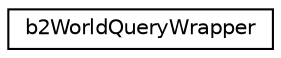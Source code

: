 digraph "Graphical Class Hierarchy"
{
  edge [fontname="Helvetica",fontsize="10",labelfontname="Helvetica",labelfontsize="10"];
  node [fontname="Helvetica",fontsize="10",shape=record];
  rankdir="LR";
  Node0 [label="b2WorldQueryWrapper",height=0.2,width=0.4,color="black", fillcolor="white", style="filled",URL="$structb2WorldQueryWrapper.html"];
}
